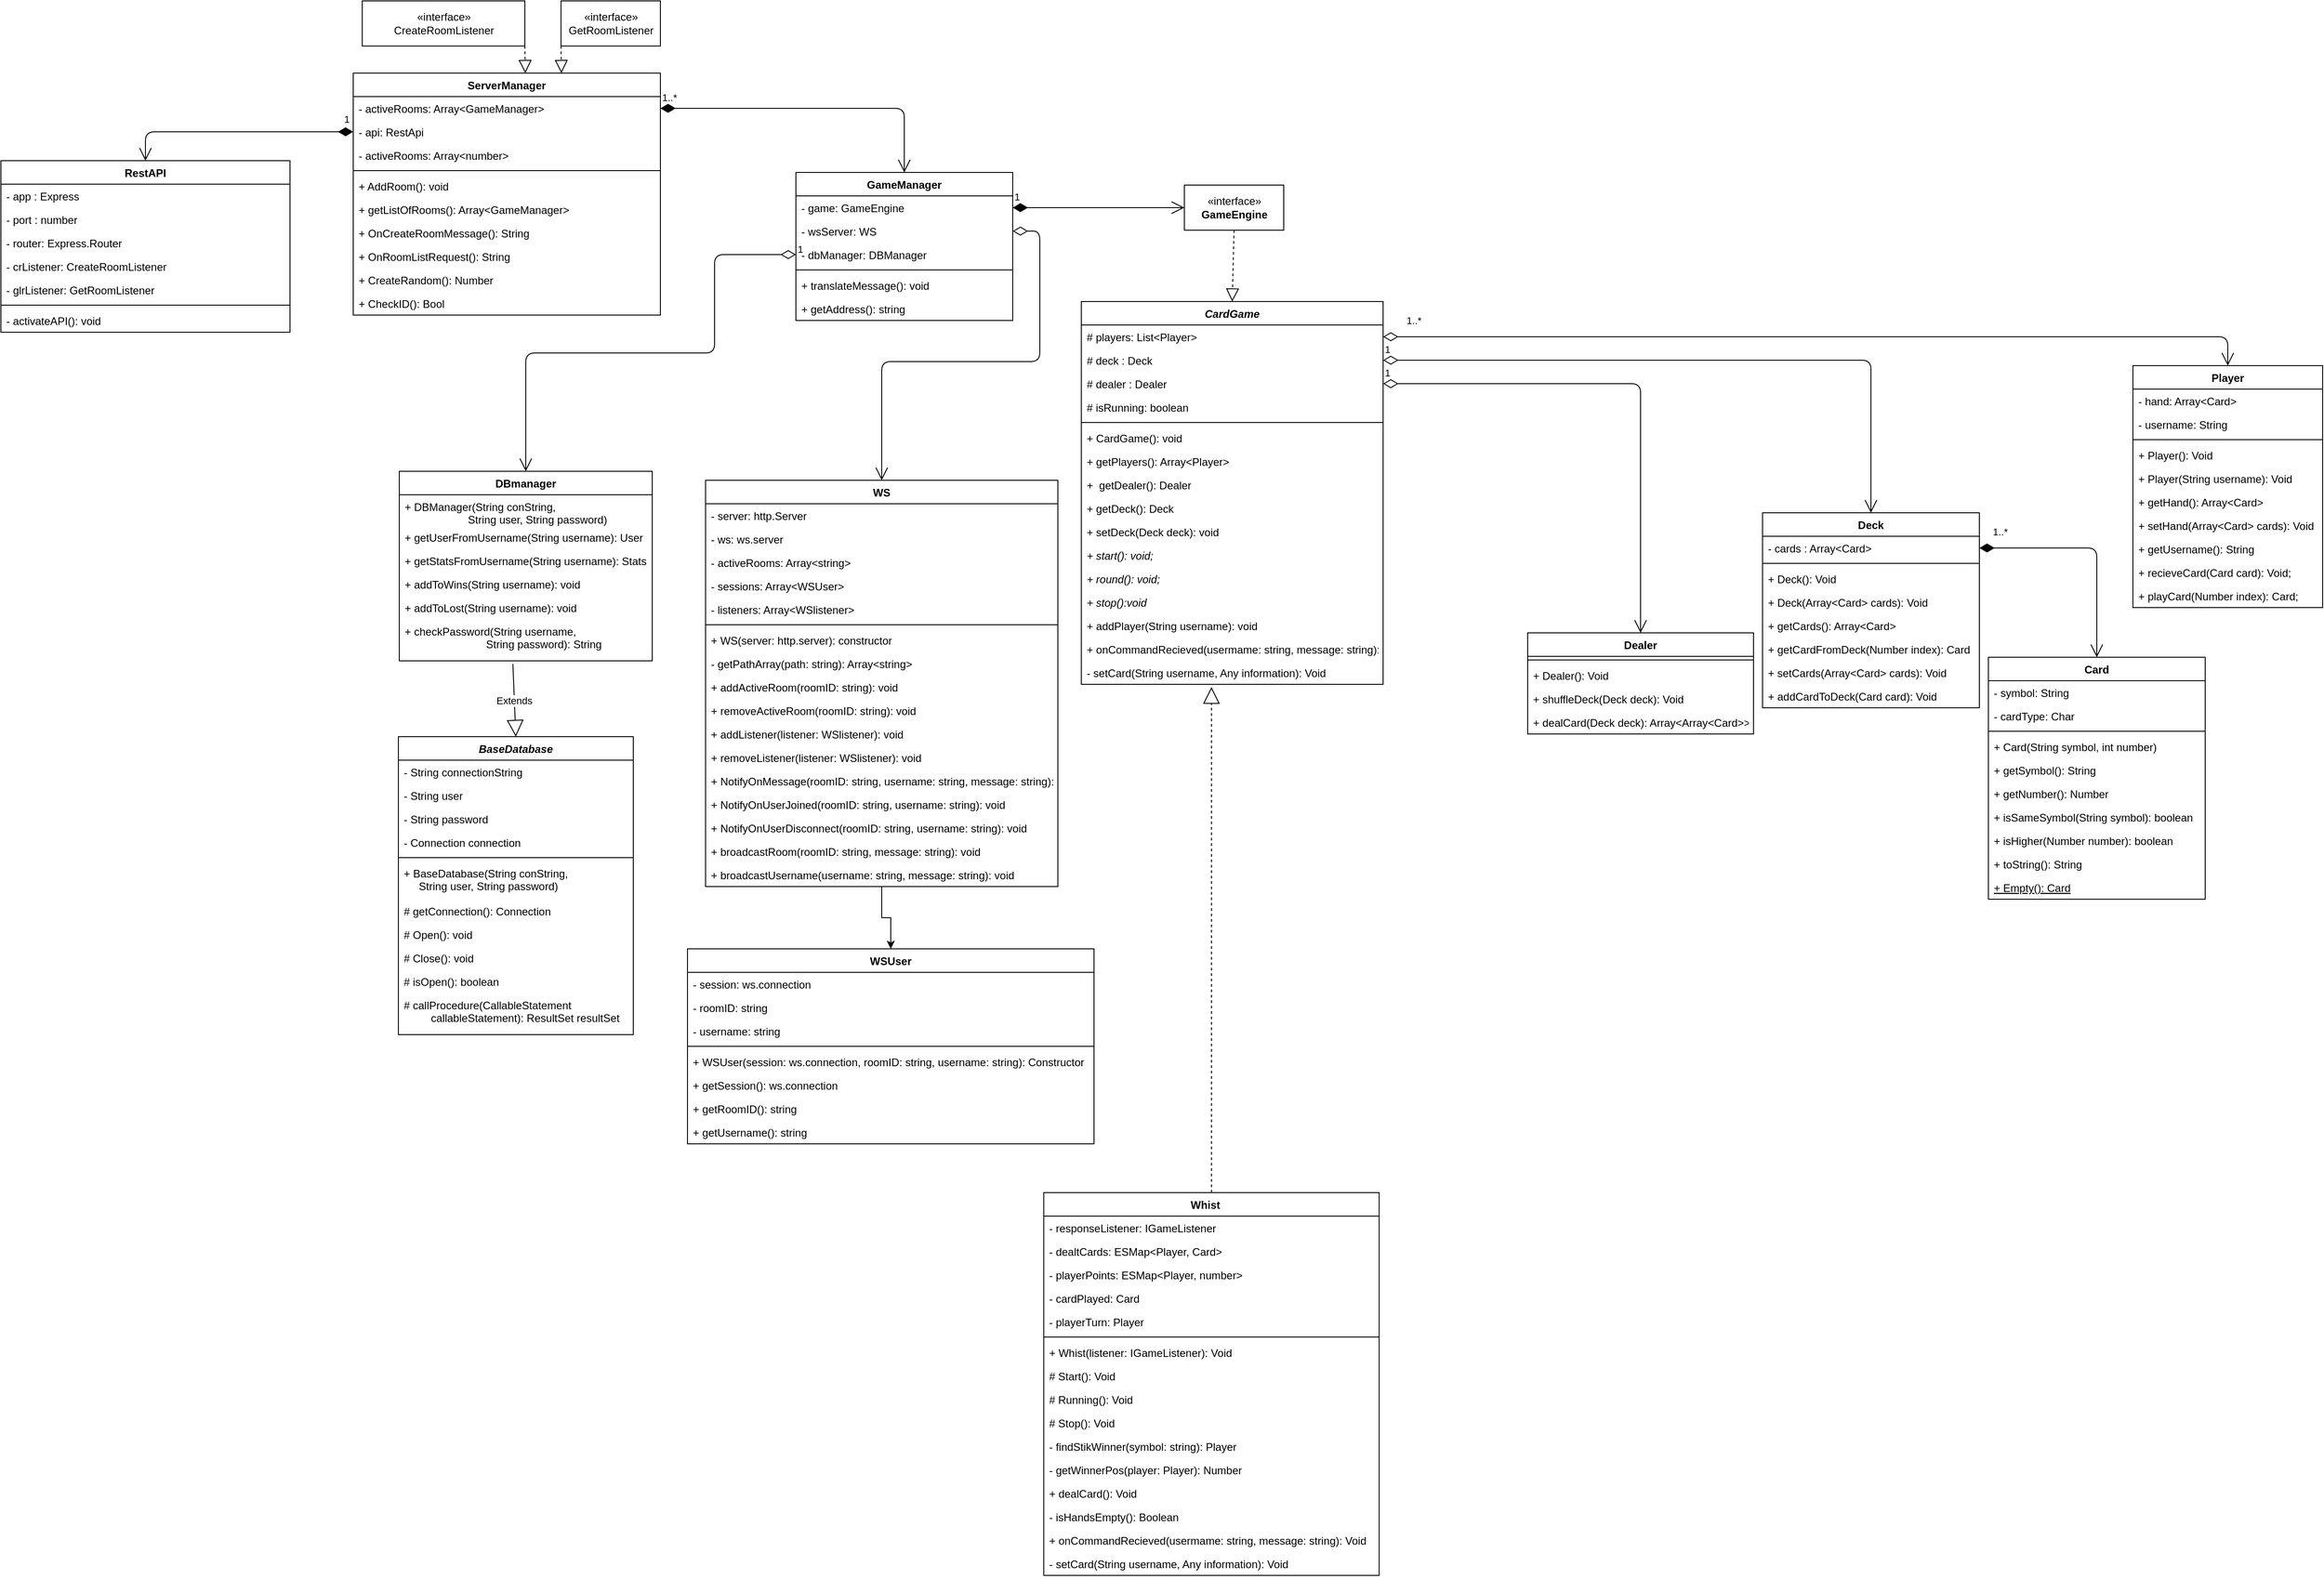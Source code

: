 <mxfile version="18.0.6" type="device"><diagram id="LGpvp5MiIzymhtDuvNgW" name="Side-1"><mxGraphModel dx="1560" dy="1922" grid="1" gridSize="10" guides="1" tooltips="1" connect="1" arrows="1" fold="1" page="1" pageScale="1" pageWidth="827" pageHeight="1169" math="0" shadow="0"><root><mxCell id="0"/><mxCell id="1" parent="0"/><mxCell id="LhbMyZ6HMKAQBiNXWhEx-1" value="Player" style="swimlane;fontStyle=1;align=center;verticalAlign=top;childLayout=stackLayout;horizontal=1;startSize=26;horizontalStack=0;resizeParent=1;resizeParentMax=0;resizeLast=0;collapsible=1;marginBottom=0;" parent="1" vertex="1"><mxGeometry x="2370" y="424" width="210" height="268" as="geometry"/></mxCell><mxCell id="LhbMyZ6HMKAQBiNXWhEx-2" value="- hand: Array&lt;Card&gt;" style="text;strokeColor=none;fillColor=none;align=left;verticalAlign=top;spacingLeft=4;spacingRight=4;overflow=hidden;rotatable=0;points=[[0,0.5],[1,0.5]];portConstraint=eastwest;" parent="LhbMyZ6HMKAQBiNXWhEx-1" vertex="1"><mxGeometry y="26" width="210" height="26" as="geometry"/></mxCell><mxCell id="M374LAIoHGfH7pXFPlg4-40" value="- username: String" style="text;strokeColor=none;fillColor=none;align=left;verticalAlign=top;spacingLeft=4;spacingRight=4;overflow=hidden;rotatable=0;points=[[0,0.5],[1,0.5]];portConstraint=eastwest;" parent="LhbMyZ6HMKAQBiNXWhEx-1" vertex="1"><mxGeometry y="52" width="210" height="26" as="geometry"/></mxCell><mxCell id="LhbMyZ6HMKAQBiNXWhEx-3" value="" style="line;strokeWidth=1;fillColor=none;align=left;verticalAlign=middle;spacingTop=-1;spacingLeft=3;spacingRight=3;rotatable=0;labelPosition=right;points=[];portConstraint=eastwest;" parent="LhbMyZ6HMKAQBiNXWhEx-1" vertex="1"><mxGeometry y="78" width="210" height="8" as="geometry"/></mxCell><mxCell id="M374LAIoHGfH7pXFPlg4-45" value="+ Player(): Void" style="text;strokeColor=none;fillColor=none;align=left;verticalAlign=top;spacingLeft=4;spacingRight=4;overflow=hidden;rotatable=0;points=[[0,0.5],[1,0.5]];portConstraint=eastwest;" parent="LhbMyZ6HMKAQBiNXWhEx-1" vertex="1"><mxGeometry y="86" width="210" height="26" as="geometry"/></mxCell><mxCell id="M374LAIoHGfH7pXFPlg4-44" value="+ Player(String username): Void" style="text;strokeColor=none;fillColor=none;align=left;verticalAlign=top;spacingLeft=4;spacingRight=4;overflow=hidden;rotatable=0;points=[[0,0.5],[1,0.5]];portConstraint=eastwest;" parent="LhbMyZ6HMKAQBiNXWhEx-1" vertex="1"><mxGeometry y="112" width="210" height="26" as="geometry"/></mxCell><mxCell id="LhbMyZ6HMKAQBiNXWhEx-4" value="+ getHand(): Array&lt;Card&gt;" style="text;strokeColor=none;fillColor=none;align=left;verticalAlign=top;spacingLeft=4;spacingRight=4;overflow=hidden;rotatable=0;points=[[0,0.5],[1,0.5]];portConstraint=eastwest;" parent="LhbMyZ6HMKAQBiNXWhEx-1" vertex="1"><mxGeometry y="138" width="210" height="26" as="geometry"/></mxCell><mxCell id="M374LAIoHGfH7pXFPlg4-42" value="+ setHand(Array&lt;Card&gt; cards): Void" style="text;strokeColor=none;fillColor=none;align=left;verticalAlign=top;spacingLeft=4;spacingRight=4;overflow=hidden;rotatable=0;points=[[0,0.5],[1,0.5]];portConstraint=eastwest;" parent="LhbMyZ6HMKAQBiNXWhEx-1" vertex="1"><mxGeometry y="164" width="210" height="26" as="geometry"/></mxCell><mxCell id="M374LAIoHGfH7pXFPlg4-43" value="+ getUsername(): String" style="text;strokeColor=none;fillColor=none;align=left;verticalAlign=top;spacingLeft=4;spacingRight=4;overflow=hidden;rotatable=0;points=[[0,0.5],[1,0.5]];portConstraint=eastwest;" parent="LhbMyZ6HMKAQBiNXWhEx-1" vertex="1"><mxGeometry y="190" width="210" height="26" as="geometry"/></mxCell><mxCell id="M374LAIoHGfH7pXFPlg4-41" value="+ recieveCard(Card card): Void;" style="text;strokeColor=none;fillColor=none;align=left;verticalAlign=top;spacingLeft=4;spacingRight=4;overflow=hidden;rotatable=0;points=[[0,0.5],[1,0.5]];portConstraint=eastwest;" parent="LhbMyZ6HMKAQBiNXWhEx-1" vertex="1"><mxGeometry y="216" width="210" height="26" as="geometry"/></mxCell><mxCell id="BYVZmwrGk3JprqsjYRn_-6" value="+ playCard(Number index): Card;" style="text;strokeColor=none;fillColor=none;align=left;verticalAlign=top;spacingLeft=4;spacingRight=4;overflow=hidden;rotatable=0;points=[[0,0.5],[1,0.5]];portConstraint=eastwest;" parent="LhbMyZ6HMKAQBiNXWhEx-1" vertex="1"><mxGeometry y="242" width="210" height="26" as="geometry"/></mxCell><mxCell id="LhbMyZ6HMKAQBiNXWhEx-5" value="CardGame" style="swimlane;fontStyle=3;align=center;verticalAlign=top;childLayout=stackLayout;horizontal=1;startSize=26;horizontalStack=0;resizeParent=1;resizeParentMax=0;resizeLast=0;collapsible=1;marginBottom=0;" parent="1" vertex="1"><mxGeometry x="1205.94" y="353" width="334.06" height="424" as="geometry"/></mxCell><mxCell id="LhbMyZ6HMKAQBiNXWhEx-6" value="# players: List&lt;Player&gt;" style="text;strokeColor=none;fillColor=none;align=left;verticalAlign=top;spacingLeft=4;spacingRight=4;overflow=hidden;rotatable=0;points=[[0,0.5],[1,0.5]];portConstraint=eastwest;" parent="LhbMyZ6HMKAQBiNXWhEx-5" vertex="1"><mxGeometry y="26" width="334.06" height="26" as="geometry"/></mxCell><mxCell id="LhbMyZ6HMKAQBiNXWhEx-14" value="# deck : Deck" style="text;strokeColor=none;fillColor=none;align=left;verticalAlign=top;spacingLeft=4;spacingRight=4;overflow=hidden;rotatable=0;points=[[0,0.5],[1,0.5]];portConstraint=eastwest;" parent="LhbMyZ6HMKAQBiNXWhEx-5" vertex="1"><mxGeometry y="52" width="334.06" height="26" as="geometry"/></mxCell><mxCell id="M374LAIoHGfH7pXFPlg4-18" value="# dealer : Dealer" style="text;strokeColor=none;fillColor=none;align=left;verticalAlign=top;spacingLeft=4;spacingRight=4;overflow=hidden;rotatable=0;points=[[0,0.5],[1,0.5]];portConstraint=eastwest;" parent="LhbMyZ6HMKAQBiNXWhEx-5" vertex="1"><mxGeometry y="78" width="334.06" height="26" as="geometry"/></mxCell><mxCell id="BYVZmwrGk3JprqsjYRn_-9" value="# isRunning: boolean" style="text;strokeColor=none;fillColor=none;align=left;verticalAlign=top;spacingLeft=4;spacingRight=4;overflow=hidden;rotatable=0;points=[[0,0.5],[1,0.5]];portConstraint=eastwest;" parent="LhbMyZ6HMKAQBiNXWhEx-5" vertex="1"><mxGeometry y="104" width="334.06" height="26" as="geometry"/></mxCell><mxCell id="LhbMyZ6HMKAQBiNXWhEx-7" value="" style="line;strokeWidth=1;fillColor=none;align=left;verticalAlign=middle;spacingTop=-1;spacingLeft=3;spacingRight=3;rotatable=0;labelPosition=right;points=[];portConstraint=eastwest;" parent="LhbMyZ6HMKAQBiNXWhEx-5" vertex="1"><mxGeometry y="130" width="334.06" height="8" as="geometry"/></mxCell><mxCell id="LhbMyZ6HMKAQBiNXWhEx-8" value="+ CardGame(): void" style="text;strokeColor=none;fillColor=none;align=left;verticalAlign=top;spacingLeft=4;spacingRight=4;overflow=hidden;rotatable=0;points=[[0,0.5],[1,0.5]];portConstraint=eastwest;" parent="LhbMyZ6HMKAQBiNXWhEx-5" vertex="1"><mxGeometry y="138" width="334.06" height="26" as="geometry"/></mxCell><mxCell id="M374LAIoHGfH7pXFPlg4-19" value="+ getPlayers(): Array&lt;Player&gt;" style="text;strokeColor=none;fillColor=none;align=left;verticalAlign=top;spacingLeft=4;spacingRight=4;overflow=hidden;rotatable=0;points=[[0,0.5],[1,0.5]];portConstraint=eastwest;" parent="LhbMyZ6HMKAQBiNXWhEx-5" vertex="1"><mxGeometry y="164" width="334.06" height="26" as="geometry"/></mxCell><mxCell id="M374LAIoHGfH7pXFPlg4-17" value="+  getDealer(): Dealer" style="text;strokeColor=none;fillColor=none;align=left;verticalAlign=top;spacingLeft=4;spacingRight=4;overflow=hidden;rotatable=0;points=[[0,0.5],[1,0.5]];portConstraint=eastwest;" parent="LhbMyZ6HMKAQBiNXWhEx-5" vertex="1"><mxGeometry y="190" width="334.06" height="26" as="geometry"/></mxCell><mxCell id="M374LAIoHGfH7pXFPlg4-16" value="+ getDeck(): Deck" style="text;strokeColor=none;fillColor=none;align=left;verticalAlign=top;spacingLeft=4;spacingRight=4;overflow=hidden;rotatable=0;points=[[0,0.5],[1,0.5]];portConstraint=eastwest;" parent="LhbMyZ6HMKAQBiNXWhEx-5" vertex="1"><mxGeometry y="216" width="334.06" height="26" as="geometry"/></mxCell><mxCell id="M374LAIoHGfH7pXFPlg4-26" value="+ setDeck(Deck deck): void" style="text;strokeColor=none;fillColor=none;align=left;verticalAlign=top;spacingLeft=4;spacingRight=4;overflow=hidden;rotatable=0;points=[[0,0.5],[1,0.5]];portConstraint=eastwest;" parent="LhbMyZ6HMKAQBiNXWhEx-5" vertex="1"><mxGeometry y="242" width="334.06" height="26" as="geometry"/></mxCell><mxCell id="M374LAIoHGfH7pXFPlg4-15" value="+ start(): void;" style="text;strokeColor=none;fillColor=none;align=left;verticalAlign=top;spacingLeft=4;spacingRight=4;overflow=hidden;rotatable=0;points=[[0,0.5],[1,0.5]];portConstraint=eastwest;fontStyle=2" parent="LhbMyZ6HMKAQBiNXWhEx-5" vertex="1"><mxGeometry y="268" width="334.06" height="26" as="geometry"/></mxCell><mxCell id="BYVZmwrGk3JprqsjYRn_-10" value="+ round(): void;" style="text;strokeColor=none;fillColor=none;align=left;verticalAlign=top;spacingLeft=4;spacingRight=4;overflow=hidden;rotatable=0;points=[[0,0.5],[1,0.5]];portConstraint=eastwest;fontStyle=2" parent="LhbMyZ6HMKAQBiNXWhEx-5" vertex="1"><mxGeometry y="294" width="334.06" height="26" as="geometry"/></mxCell><mxCell id="BYVZmwrGk3JprqsjYRn_-11" value="+ stop():void" style="text;strokeColor=none;fillColor=none;align=left;verticalAlign=top;spacingLeft=4;spacingRight=4;overflow=hidden;rotatable=0;points=[[0,0.5],[1,0.5]];portConstraint=eastwest;fontStyle=2" parent="LhbMyZ6HMKAQBiNXWhEx-5" vertex="1"><mxGeometry y="320" width="334.06" height="26" as="geometry"/></mxCell><mxCell id="M374LAIoHGfH7pXFPlg4-27" value="+ addPlayer(String username): void" style="text;strokeColor=none;fillColor=none;align=left;verticalAlign=top;spacingLeft=4;spacingRight=4;overflow=hidden;rotatable=0;points=[[0,0.5],[1,0.5]];portConstraint=eastwest;fontStyle=0" parent="LhbMyZ6HMKAQBiNXWhEx-5" vertex="1"><mxGeometry y="346" width="334.06" height="26" as="geometry"/></mxCell><mxCell id="k5MU3QuiV8_KUXOPCtoa-26" value="+ onCommandRecieved(usermame: string, message: string): Void" style="text;strokeColor=none;fillColor=none;align=left;verticalAlign=top;spacingLeft=4;spacingRight=4;overflow=hidden;rotatable=0;points=[[0,0.5],[1,0.5]];portConstraint=eastwest;fontStyle=0" parent="LhbMyZ6HMKAQBiNXWhEx-5" vertex="1"><mxGeometry y="372" width="334.06" height="26" as="geometry"/></mxCell><mxCell id="k5MU3QuiV8_KUXOPCtoa-27" value="- setCard(String username, Any information): Void" style="text;strokeColor=none;fillColor=none;align=left;verticalAlign=top;spacingLeft=4;spacingRight=4;overflow=hidden;rotatable=0;points=[[0,0.5],[1,0.5]];portConstraint=eastwest;fontStyle=0" parent="LhbMyZ6HMKAQBiNXWhEx-5" vertex="1"><mxGeometry y="398" width="334.06" height="26" as="geometry"/></mxCell><mxCell id="LhbMyZ6HMKAQBiNXWhEx-9" value="Card" style="swimlane;fontStyle=1;align=center;verticalAlign=top;childLayout=stackLayout;horizontal=1;startSize=26;horizontalStack=0;resizeParent=1;resizeParentMax=0;resizeLast=0;collapsible=1;marginBottom=0;" parent="1" vertex="1"><mxGeometry x="2210" y="747" width="240" height="268" as="geometry"/></mxCell><mxCell id="LhbMyZ6HMKAQBiNXWhEx-10" value="- symbol: String" style="text;strokeColor=none;fillColor=none;align=left;verticalAlign=top;spacingLeft=4;spacingRight=4;overflow=hidden;rotatable=0;points=[[0,0.5],[1,0.5]];portConstraint=eastwest;" parent="LhbMyZ6HMKAQBiNXWhEx-9" vertex="1"><mxGeometry y="26" width="240" height="26" as="geometry"/></mxCell><mxCell id="BYVZmwrGk3JprqsjYRn_-7" value="- cardType: Char" style="text;strokeColor=none;fillColor=none;align=left;verticalAlign=top;spacingLeft=4;spacingRight=4;overflow=hidden;rotatable=0;points=[[0,0.5],[1,0.5]];portConstraint=eastwest;" parent="LhbMyZ6HMKAQBiNXWhEx-9" vertex="1"><mxGeometry y="52" width="240" height="26" as="geometry"/></mxCell><mxCell id="LhbMyZ6HMKAQBiNXWhEx-11" value="" style="line;strokeWidth=1;fillColor=none;align=left;verticalAlign=middle;spacingTop=-1;spacingLeft=3;spacingRight=3;rotatable=0;labelPosition=right;points=[];portConstraint=eastwest;" parent="LhbMyZ6HMKAQBiNXWhEx-9" vertex="1"><mxGeometry y="78" width="240" height="8" as="geometry"/></mxCell><mxCell id="LhbMyZ6HMKAQBiNXWhEx-12" value="+ Card(String symbol, int number)" style="text;strokeColor=none;fillColor=none;align=left;verticalAlign=top;spacingLeft=4;spacingRight=4;overflow=hidden;rotatable=0;points=[[0,0.5],[1,0.5]];portConstraint=eastwest;" parent="LhbMyZ6HMKAQBiNXWhEx-9" vertex="1"><mxGeometry y="86" width="240" height="26" as="geometry"/></mxCell><mxCell id="M374LAIoHGfH7pXFPlg4-34" value="+ getSymbol(): String" style="text;strokeColor=none;fillColor=none;align=left;verticalAlign=top;spacingLeft=4;spacingRight=4;overflow=hidden;rotatable=0;points=[[0,0.5],[1,0.5]];portConstraint=eastwest;" parent="LhbMyZ6HMKAQBiNXWhEx-9" vertex="1"><mxGeometry y="112" width="240" height="26" as="geometry"/></mxCell><mxCell id="BYVZmwrGk3JprqsjYRn_-8" value="+ getNumber(): Number" style="text;strokeColor=none;fillColor=none;align=left;verticalAlign=top;spacingLeft=4;spacingRight=4;overflow=hidden;rotatable=0;points=[[0,0.5],[1,0.5]];portConstraint=eastwest;" parent="LhbMyZ6HMKAQBiNXWhEx-9" vertex="1"><mxGeometry y="138" width="240" height="26" as="geometry"/></mxCell><mxCell id="M374LAIoHGfH7pXFPlg4-36" value="+ isSameSymbol(String symbol): boolean" style="text;strokeColor=none;fillColor=none;align=left;verticalAlign=top;spacingLeft=4;spacingRight=4;overflow=hidden;rotatable=0;points=[[0,0.5],[1,0.5]];portConstraint=eastwest;" parent="LhbMyZ6HMKAQBiNXWhEx-9" vertex="1"><mxGeometry y="164" width="240" height="26" as="geometry"/></mxCell><mxCell id="M374LAIoHGfH7pXFPlg4-37" value="+ isHigher(Number number): boolean" style="text;strokeColor=none;fillColor=none;align=left;verticalAlign=top;spacingLeft=4;spacingRight=4;overflow=hidden;rotatable=0;points=[[0,0.5],[1,0.5]];portConstraint=eastwest;" parent="LhbMyZ6HMKAQBiNXWhEx-9" vertex="1"><mxGeometry y="190" width="240" height="26" as="geometry"/></mxCell><mxCell id="M374LAIoHGfH7pXFPlg4-39" value="+ toString(): String" style="text;strokeColor=none;fillColor=none;align=left;verticalAlign=top;spacingLeft=4;spacingRight=4;overflow=hidden;rotatable=0;points=[[0,0.5],[1,0.5]];portConstraint=eastwest;" parent="LhbMyZ6HMKAQBiNXWhEx-9" vertex="1"><mxGeometry y="216" width="240" height="26" as="geometry"/></mxCell><mxCell id="M374LAIoHGfH7pXFPlg4-38" value="+ Empty(): Card" style="text;strokeColor=none;fillColor=none;align=left;verticalAlign=top;spacingLeft=4;spacingRight=4;overflow=hidden;rotatable=0;points=[[0,0.5],[1,0.5]];portConstraint=eastwest;fontStyle=4" parent="LhbMyZ6HMKAQBiNXWhEx-9" vertex="1"><mxGeometry y="242" width="240" height="26" as="geometry"/></mxCell><mxCell id="LhbMyZ6HMKAQBiNXWhEx-13" value="Dealer" style="swimlane;fontStyle=1;align=center;verticalAlign=top;childLayout=stackLayout;horizontal=1;startSize=26;horizontalStack=0;resizeParent=1;resizeParentMax=0;resizeLast=0;collapsible=1;marginBottom=0;" parent="1" vertex="1"><mxGeometry x="1700" y="720" width="250" height="112" as="geometry"/></mxCell><mxCell id="LhbMyZ6HMKAQBiNXWhEx-15" value="" style="line;strokeWidth=1;fillColor=none;align=left;verticalAlign=middle;spacingTop=-1;spacingLeft=3;spacingRight=3;rotatable=0;labelPosition=right;points=[];portConstraint=eastwest;" parent="LhbMyZ6HMKAQBiNXWhEx-13" vertex="1"><mxGeometry y="26" width="250" height="8" as="geometry"/></mxCell><mxCell id="LhbMyZ6HMKAQBiNXWhEx-16" value="+ Dealer(): Void" style="text;strokeColor=none;fillColor=none;align=left;verticalAlign=top;spacingLeft=4;spacingRight=4;overflow=hidden;rotatable=0;points=[[0,0.5],[1,0.5]];portConstraint=eastwest;" parent="LhbMyZ6HMKAQBiNXWhEx-13" vertex="1"><mxGeometry y="34" width="250" height="26" as="geometry"/></mxCell><mxCell id="M374LAIoHGfH7pXFPlg4-31" value="+ shuffleDeck(Deck deck): Void" style="text;strokeColor=none;fillColor=none;align=left;verticalAlign=top;spacingLeft=4;spacingRight=4;overflow=hidden;rotatable=0;points=[[0,0.5],[1,0.5]];portConstraint=eastwest;" parent="LhbMyZ6HMKAQBiNXWhEx-13" vertex="1"><mxGeometry y="60" width="250" height="26" as="geometry"/></mxCell><mxCell id="BYVZmwrGk3JprqsjYRn_-3" value="+ dealCard(Deck deck): Array&lt;Array&lt;Card&gt;&gt;" style="text;strokeColor=none;fillColor=none;align=left;verticalAlign=top;spacingLeft=4;spacingRight=4;overflow=hidden;rotatable=0;points=[[0,0.5],[1,0.5]];portConstraint=eastwest;" parent="LhbMyZ6HMKAQBiNXWhEx-13" vertex="1"><mxGeometry y="86" width="250" height="26" as="geometry"/></mxCell><mxCell id="LhbMyZ6HMKAQBiNXWhEx-17" value="Deck" style="swimlane;fontStyle=1;align=center;verticalAlign=top;childLayout=stackLayout;horizontal=1;startSize=26;horizontalStack=0;resizeParent=1;resizeParentMax=0;resizeLast=0;collapsible=1;marginBottom=0;" parent="1" vertex="1"><mxGeometry x="1960" y="587" width="240" height="216" as="geometry"/></mxCell><mxCell id="LhbMyZ6HMKAQBiNXWhEx-18" value="- cards : Array&lt;Card&gt;" style="text;strokeColor=none;fillColor=none;align=left;verticalAlign=top;spacingLeft=4;spacingRight=4;overflow=hidden;rotatable=0;points=[[0,0.5],[1,0.5]];portConstraint=eastwest;" parent="LhbMyZ6HMKAQBiNXWhEx-17" vertex="1"><mxGeometry y="26" width="240" height="26" as="geometry"/></mxCell><mxCell id="LhbMyZ6HMKAQBiNXWhEx-19" value="" style="line;strokeWidth=1;fillColor=none;align=left;verticalAlign=middle;spacingTop=-1;spacingLeft=3;spacingRight=3;rotatable=0;labelPosition=right;points=[];portConstraint=eastwest;" parent="LhbMyZ6HMKAQBiNXWhEx-17" vertex="1"><mxGeometry y="52" width="240" height="8" as="geometry"/></mxCell><mxCell id="M374LAIoHGfH7pXFPlg4-33" value="+ Deck(): Void" style="text;strokeColor=none;fillColor=none;align=left;verticalAlign=top;spacingLeft=4;spacingRight=4;overflow=hidden;rotatable=0;points=[[0,0.5],[1,0.5]];portConstraint=eastwest;" parent="LhbMyZ6HMKAQBiNXWhEx-17" vertex="1"><mxGeometry y="60" width="240" height="26" as="geometry"/></mxCell><mxCell id="BYVZmwrGk3JprqsjYRn_-4" value="+ Deck(Array&lt;Card&gt; cards): Void" style="text;strokeColor=none;fillColor=none;align=left;verticalAlign=top;spacingLeft=4;spacingRight=4;overflow=hidden;rotatable=0;points=[[0,0.5],[1,0.5]];portConstraint=eastwest;" parent="LhbMyZ6HMKAQBiNXWhEx-17" vertex="1"><mxGeometry y="86" width="240" height="26" as="geometry"/></mxCell><mxCell id="M374LAIoHGfH7pXFPlg4-32" value="+ getCards(): Array&lt;Card&gt;" style="text;strokeColor=none;fillColor=none;align=left;verticalAlign=top;spacingLeft=4;spacingRight=4;overflow=hidden;rotatable=0;points=[[0,0.5],[1,0.5]];portConstraint=eastwest;" parent="LhbMyZ6HMKAQBiNXWhEx-17" vertex="1"><mxGeometry y="112" width="240" height="26" as="geometry"/></mxCell><mxCell id="BYVZmwrGk3JprqsjYRn_-5" value="+ getCardFromDeck(Number index): Card" style="text;strokeColor=none;fillColor=none;align=left;verticalAlign=top;spacingLeft=4;spacingRight=4;overflow=hidden;rotatable=0;points=[[0,0.5],[1,0.5]];portConstraint=eastwest;" parent="LhbMyZ6HMKAQBiNXWhEx-17" vertex="1"><mxGeometry y="138" width="240" height="26" as="geometry"/></mxCell><mxCell id="XsHjiqZLsmGGSzh8XiQV-6" value="+ setCards(Array&lt;Card&gt; cards): Void" style="text;strokeColor=none;fillColor=none;align=left;verticalAlign=top;spacingLeft=4;spacingRight=4;overflow=hidden;rotatable=0;points=[[0,0.5],[1,0.5]];portConstraint=eastwest;" parent="LhbMyZ6HMKAQBiNXWhEx-17" vertex="1"><mxGeometry y="164" width="240" height="26" as="geometry"/></mxCell><mxCell id="LhbMyZ6HMKAQBiNXWhEx-20" value="+ addCardToDeck(Card card): Void" style="text;strokeColor=none;fillColor=none;align=left;verticalAlign=top;spacingLeft=4;spacingRight=4;overflow=hidden;rotatable=0;points=[[0,0.5],[1,0.5]];portConstraint=eastwest;" parent="LhbMyZ6HMKAQBiNXWhEx-17" vertex="1"><mxGeometry y="190" width="240" height="26" as="geometry"/></mxCell><mxCell id="LhbMyZ6HMKAQBiNXWhEx-38" value="«interface»&lt;br&gt;&lt;b&gt;GameEngine&lt;/b&gt;" style="html=1;" parent="1" vertex="1"><mxGeometry x="1320" y="224" width="110" height="50" as="geometry"/></mxCell><mxCell id="LhbMyZ6HMKAQBiNXWhEx-39" value="GameManager" style="swimlane;fontStyle=1;align=center;verticalAlign=top;childLayout=stackLayout;horizontal=1;startSize=26;horizontalStack=0;resizeParent=1;resizeParentMax=0;resizeLast=0;collapsible=1;marginBottom=0;" parent="1" vertex="1"><mxGeometry x="890" y="210" width="240" height="164" as="geometry"/></mxCell><mxCell id="gv6tGuNGhFTWK5HiYNQQ-1" value="- game: GameEngine" style="text;strokeColor=none;fillColor=none;align=left;verticalAlign=top;spacingLeft=4;spacingRight=4;overflow=hidden;rotatable=0;points=[[0,0.5],[1,0.5]];portConstraint=eastwest;" parent="LhbMyZ6HMKAQBiNXWhEx-39" vertex="1"><mxGeometry y="26" width="240" height="26" as="geometry"/></mxCell><mxCell id="gv6tGuNGhFTWK5HiYNQQ-2" value="- wsServer: WS" style="text;strokeColor=none;fillColor=none;align=left;verticalAlign=top;spacingLeft=4;spacingRight=4;overflow=hidden;rotatable=0;points=[[0,0.5],[1,0.5]];portConstraint=eastwest;" parent="LhbMyZ6HMKAQBiNXWhEx-39" vertex="1"><mxGeometry y="52" width="240" height="26" as="geometry"/></mxCell><mxCell id="LhbMyZ6HMKAQBiNXWhEx-40" value="- dbManager: DBManager" style="text;strokeColor=none;fillColor=none;align=left;verticalAlign=top;spacingLeft=4;spacingRight=4;overflow=hidden;rotatable=0;points=[[0,0.5],[1,0.5]];portConstraint=eastwest;" parent="LhbMyZ6HMKAQBiNXWhEx-39" vertex="1"><mxGeometry y="78" width="240" height="26" as="geometry"/></mxCell><mxCell id="LhbMyZ6HMKAQBiNXWhEx-41" value="" style="line;strokeWidth=1;fillColor=none;align=left;verticalAlign=middle;spacingTop=-1;spacingLeft=3;spacingRight=3;rotatable=0;labelPosition=right;points=[];portConstraint=eastwest;" parent="LhbMyZ6HMKAQBiNXWhEx-39" vertex="1"><mxGeometry y="104" width="240" height="8" as="geometry"/></mxCell><mxCell id="LhbMyZ6HMKAQBiNXWhEx-42" value="+ translateMessage(): void" style="text;strokeColor=none;fillColor=none;align=left;verticalAlign=top;spacingLeft=4;spacingRight=4;overflow=hidden;rotatable=0;points=[[0,0.5],[1,0.5]];portConstraint=eastwest;" parent="LhbMyZ6HMKAQBiNXWhEx-39" vertex="1"><mxGeometry y="112" width="240" height="26" as="geometry"/></mxCell><mxCell id="gv6tGuNGhFTWK5HiYNQQ-3" value="+ getAddress(): string" style="text;strokeColor=none;fillColor=none;align=left;verticalAlign=top;spacingLeft=4;spacingRight=4;overflow=hidden;rotatable=0;points=[[0,0.5],[1,0.5]];portConstraint=eastwest;" parent="LhbMyZ6HMKAQBiNXWhEx-39" vertex="1"><mxGeometry y="138" width="240" height="26" as="geometry"/></mxCell><mxCell id="Zu8GwrlDxx0f4Pr5tWOn-25" style="edgeStyle=orthogonalEdgeStyle;rounded=0;orthogonalLoop=1;jettySize=auto;html=1;entryX=0.5;entryY=0;entryDx=0;entryDy=0;" edge="1" parent="1" source="LhbMyZ6HMKAQBiNXWhEx-43" target="Zu8GwrlDxx0f4Pr5tWOn-14"><mxGeometry relative="1" as="geometry"/></mxCell><mxCell id="LhbMyZ6HMKAQBiNXWhEx-43" value="WS" style="swimlane;fontStyle=1;align=center;verticalAlign=top;childLayout=stackLayout;horizontal=1;startSize=26;horizontalStack=0;resizeParent=1;resizeParentMax=0;resizeLast=0;collapsible=1;marginBottom=0;" parent="1" vertex="1"><mxGeometry x="790" y="551" width="390" height="450" as="geometry"/></mxCell><mxCell id="XsHjiqZLsmGGSzh8XiQV-8" value="- server: http.Server" style="text;strokeColor=none;fillColor=none;align=left;verticalAlign=top;spacingLeft=4;spacingRight=4;overflow=hidden;rotatable=0;points=[[0,0.5],[1,0.5]];portConstraint=eastwest;" parent="LhbMyZ6HMKAQBiNXWhEx-43" vertex="1"><mxGeometry y="26" width="390" height="26" as="geometry"/></mxCell><mxCell id="XsHjiqZLsmGGSzh8XiQV-7" value="- ws: ws.server " style="text;strokeColor=none;fillColor=none;align=left;verticalAlign=top;spacingLeft=4;spacingRight=4;overflow=hidden;rotatable=0;points=[[0,0.5],[1,0.5]];portConstraint=eastwest;" parent="LhbMyZ6HMKAQBiNXWhEx-43" vertex="1"><mxGeometry y="52" width="390" height="26" as="geometry"/></mxCell><mxCell id="LhbMyZ6HMKAQBiNXWhEx-44" value="- activeRooms: Array&lt;string&gt; " style="text;strokeColor=none;fillColor=none;align=left;verticalAlign=top;spacingLeft=4;spacingRight=4;overflow=hidden;rotatable=0;points=[[0,0.5],[1,0.5]];portConstraint=eastwest;" parent="LhbMyZ6HMKAQBiNXWhEx-43" vertex="1"><mxGeometry y="78" width="390" height="26" as="geometry"/></mxCell><mxCell id="BR1NoepHasicV859m37a-1" value="- sessions: Array&lt;WSUser&gt;" style="text;strokeColor=none;fillColor=none;align=left;verticalAlign=top;spacingLeft=4;spacingRight=4;overflow=hidden;rotatable=0;points=[[0,0.5],[1,0.5]];portConstraint=eastwest;" parent="LhbMyZ6HMKAQBiNXWhEx-43" vertex="1"><mxGeometry y="104" width="390" height="26" as="geometry"/></mxCell><mxCell id="Zu8GwrlDxx0f4Pr5tWOn-3" value="- listeners: Array&lt;WSlistener&gt;" style="text;strokeColor=none;fillColor=none;align=left;verticalAlign=top;spacingLeft=4;spacingRight=4;overflow=hidden;rotatable=0;points=[[0,0.5],[1,0.5]];portConstraint=eastwest;" vertex="1" parent="LhbMyZ6HMKAQBiNXWhEx-43"><mxGeometry y="130" width="390" height="26" as="geometry"/></mxCell><mxCell id="LhbMyZ6HMKAQBiNXWhEx-45" value="" style="line;strokeWidth=1;fillColor=none;align=left;verticalAlign=middle;spacingTop=-1;spacingLeft=3;spacingRight=3;rotatable=0;labelPosition=right;points=[];portConstraint=eastwest;" parent="LhbMyZ6HMKAQBiNXWhEx-43" vertex="1"><mxGeometry y="156" width="390" height="8" as="geometry"/></mxCell><mxCell id="LhbMyZ6HMKAQBiNXWhEx-46" value="+ WS(server: http.server): constructor" style="text;strokeColor=none;fillColor=none;align=left;verticalAlign=top;spacingLeft=4;spacingRight=4;overflow=hidden;rotatable=0;points=[[0,0.5],[1,0.5]];portConstraint=eastwest;" parent="LhbMyZ6HMKAQBiNXWhEx-43" vertex="1"><mxGeometry y="164" width="390" height="26" as="geometry"/></mxCell><mxCell id="XsHjiqZLsmGGSzh8XiQV-9" value="- getPathArray(path: string): Array&lt;string&gt;" style="text;strokeColor=none;fillColor=none;align=left;verticalAlign=top;spacingLeft=4;spacingRight=4;overflow=hidden;rotatable=0;points=[[0,0.5],[1,0.5]];portConstraint=eastwest;" parent="LhbMyZ6HMKAQBiNXWhEx-43" vertex="1"><mxGeometry y="190" width="390" height="26" as="geometry"/></mxCell><mxCell id="XsHjiqZLsmGGSzh8XiQV-10" value="+ addActiveRoom(roomID: string): void" style="text;strokeColor=none;fillColor=none;align=left;verticalAlign=top;spacingLeft=4;spacingRight=4;overflow=hidden;rotatable=0;points=[[0,0.5],[1,0.5]];portConstraint=eastwest;" parent="LhbMyZ6HMKAQBiNXWhEx-43" vertex="1"><mxGeometry y="216" width="390" height="26" as="geometry"/></mxCell><mxCell id="XsHjiqZLsmGGSzh8XiQV-11" value="+ removeActiveRoom(roomID: string): void" style="text;strokeColor=none;fillColor=none;align=left;verticalAlign=top;spacingLeft=4;spacingRight=4;overflow=hidden;rotatable=0;points=[[0,0.5],[1,0.5]];portConstraint=eastwest;" parent="LhbMyZ6HMKAQBiNXWhEx-43" vertex="1"><mxGeometry y="242" width="390" height="26" as="geometry"/></mxCell><mxCell id="Zu8GwrlDxx0f4Pr5tWOn-6" value="+ addListener(listener: WSlistener): void" style="text;strokeColor=none;fillColor=none;align=left;verticalAlign=top;spacingLeft=4;spacingRight=4;overflow=hidden;rotatable=0;points=[[0,0.5],[1,0.5]];portConstraint=eastwest;" vertex="1" parent="LhbMyZ6HMKAQBiNXWhEx-43"><mxGeometry y="268" width="390" height="26" as="geometry"/></mxCell><mxCell id="Zu8GwrlDxx0f4Pr5tWOn-7" value="+ removeListener(listener: WSlistener): void" style="text;strokeColor=none;fillColor=none;align=left;verticalAlign=top;spacingLeft=4;spacingRight=4;overflow=hidden;rotatable=0;points=[[0,0.5],[1,0.5]];portConstraint=eastwest;" vertex="1" parent="LhbMyZ6HMKAQBiNXWhEx-43"><mxGeometry y="294" width="390" height="26" as="geometry"/></mxCell><mxCell id="Zu8GwrlDxx0f4Pr5tWOn-9" value="+ NotifyOnMessage(roomID: string, username: string, message: string): void" style="text;strokeColor=none;fillColor=none;align=left;verticalAlign=top;spacingLeft=4;spacingRight=4;overflow=hidden;rotatable=0;points=[[0,0.5],[1,0.5]];portConstraint=eastwest;" vertex="1" parent="LhbMyZ6HMKAQBiNXWhEx-43"><mxGeometry y="320" width="390" height="26" as="geometry"/></mxCell><mxCell id="Zu8GwrlDxx0f4Pr5tWOn-10" value="+ NotifyOnUserJoined(roomID: string, username: string): void" style="text;strokeColor=none;fillColor=none;align=left;verticalAlign=top;spacingLeft=4;spacingRight=4;overflow=hidden;rotatable=0;points=[[0,0.5],[1,0.5]];portConstraint=eastwest;" vertex="1" parent="LhbMyZ6HMKAQBiNXWhEx-43"><mxGeometry y="346" width="390" height="26" as="geometry"/></mxCell><mxCell id="Zu8GwrlDxx0f4Pr5tWOn-8" value="+ NotifyOnUserDisconnect(roomID: string, username: string): void" style="text;strokeColor=none;fillColor=none;align=left;verticalAlign=top;spacingLeft=4;spacingRight=4;overflow=hidden;rotatable=0;points=[[0,0.5],[1,0.5]];portConstraint=eastwest;" vertex="1" parent="LhbMyZ6HMKAQBiNXWhEx-43"><mxGeometry y="372" width="390" height="26" as="geometry"/></mxCell><mxCell id="Zu8GwrlDxx0f4Pr5tWOn-11" value="+ broadcastRoom(roomID: string, message: string): void" style="text;strokeColor=none;fillColor=none;align=left;verticalAlign=top;spacingLeft=4;spacingRight=4;overflow=hidden;rotatable=0;points=[[0,0.5],[1,0.5]];portConstraint=eastwest;" vertex="1" parent="LhbMyZ6HMKAQBiNXWhEx-43"><mxGeometry y="398" width="390" height="26" as="geometry"/></mxCell><mxCell id="Zu8GwrlDxx0f4Pr5tWOn-4" value="+ broadcastUsername(username: string, message: string): void" style="text;strokeColor=none;fillColor=none;align=left;verticalAlign=top;spacingLeft=4;spacingRight=4;overflow=hidden;rotatable=0;points=[[0,0.5],[1,0.5]];portConstraint=eastwest;" vertex="1" parent="LhbMyZ6HMKAQBiNXWhEx-43"><mxGeometry y="424" width="390" height="26" as="geometry"/></mxCell><mxCell id="LhbMyZ6HMKAQBiNXWhEx-47" value="ServerManager" style="swimlane;fontStyle=1;align=center;verticalAlign=top;childLayout=stackLayout;horizontal=1;startSize=26;horizontalStack=0;resizeParent=1;resizeParentMax=0;resizeLast=0;collapsible=1;marginBottom=0;" parent="1" vertex="1"><mxGeometry x="400" y="100" width="340" height="268" as="geometry"/></mxCell><mxCell id="lVjI1-zrdo4hSqKOy81e-5" value="- activeRooms: Array&lt;GameManager&gt;" style="text;strokeColor=none;fillColor=none;align=left;verticalAlign=top;spacingLeft=4;spacingRight=4;overflow=hidden;rotatable=0;points=[[0,0.5],[1,0.5]];portConstraint=eastwest;" parent="LhbMyZ6HMKAQBiNXWhEx-47" vertex="1"><mxGeometry y="26" width="340" height="26" as="geometry"/></mxCell><mxCell id="lVjI1-zrdo4hSqKOy81e-6" value="- api: RestApi" style="text;strokeColor=none;fillColor=none;align=left;verticalAlign=top;spacingLeft=4;spacingRight=4;overflow=hidden;rotatable=0;points=[[0,0.5],[1,0.5]];portConstraint=eastwest;" parent="LhbMyZ6HMKAQBiNXWhEx-47" vertex="1"><mxGeometry y="52" width="340" height="26" as="geometry"/></mxCell><mxCell id="LhbMyZ6HMKAQBiNXWhEx-48" value="- activeRooms: Array&lt;number&gt;" style="text;strokeColor=none;fillColor=none;align=left;verticalAlign=top;spacingLeft=4;spacingRight=4;overflow=hidden;rotatable=0;points=[[0,0.5],[1,0.5]];portConstraint=eastwest;" parent="LhbMyZ6HMKAQBiNXWhEx-47" vertex="1"><mxGeometry y="78" width="340" height="26" as="geometry"/></mxCell><mxCell id="LhbMyZ6HMKAQBiNXWhEx-49" value="" style="line;strokeWidth=1;fillColor=none;align=left;verticalAlign=middle;spacingTop=-1;spacingLeft=3;spacingRight=3;rotatable=0;labelPosition=right;points=[];portConstraint=eastwest;" parent="LhbMyZ6HMKAQBiNXWhEx-47" vertex="1"><mxGeometry y="104" width="340" height="8" as="geometry"/></mxCell><mxCell id="XsHjiqZLsmGGSzh8XiQV-13" value="+ AddRoom(): void" style="text;strokeColor=none;fillColor=none;align=left;verticalAlign=top;spacingLeft=4;spacingRight=4;overflow=hidden;rotatable=0;points=[[0,0.5],[1,0.5]];portConstraint=eastwest;" parent="LhbMyZ6HMKAQBiNXWhEx-47" vertex="1"><mxGeometry y="112" width="340" height="26" as="geometry"/></mxCell><mxCell id="XsHjiqZLsmGGSzh8XiQV-14" value="+ getListOfRooms(): Array&lt;GameManager&gt;" style="text;strokeColor=none;fillColor=none;align=left;verticalAlign=top;spacingLeft=4;spacingRight=4;overflow=hidden;rotatable=0;points=[[0,0.5],[1,0.5]];portConstraint=eastwest;" parent="LhbMyZ6HMKAQBiNXWhEx-47" vertex="1"><mxGeometry y="138" width="340" height="26" as="geometry"/></mxCell><mxCell id="LhbMyZ6HMKAQBiNXWhEx-50" value="+ OnCreateRoomMessage(): String" style="text;strokeColor=none;fillColor=none;align=left;verticalAlign=top;spacingLeft=4;spacingRight=4;overflow=hidden;rotatable=0;points=[[0,0.5],[1,0.5]];portConstraint=eastwest;" parent="LhbMyZ6HMKAQBiNXWhEx-47" vertex="1"><mxGeometry y="164" width="340" height="26" as="geometry"/></mxCell><mxCell id="lVjI1-zrdo4hSqKOy81e-1" value="+ OnRoomListRequest(): String" style="text;strokeColor=none;fillColor=none;align=left;verticalAlign=top;spacingLeft=4;spacingRight=4;overflow=hidden;rotatable=0;points=[[0,0.5],[1,0.5]];portConstraint=eastwest;" parent="LhbMyZ6HMKAQBiNXWhEx-47" vertex="1"><mxGeometry y="190" width="340" height="26" as="geometry"/></mxCell><mxCell id="lVjI1-zrdo4hSqKOy81e-2" value="+ CreateRandom(): Number     " style="text;strokeColor=none;fillColor=none;align=left;verticalAlign=top;spacingLeft=4;spacingRight=4;overflow=hidden;rotatable=0;points=[[0,0.5],[1,0.5]];portConstraint=eastwest;" parent="LhbMyZ6HMKAQBiNXWhEx-47" vertex="1"><mxGeometry y="216" width="340" height="26" as="geometry"/></mxCell><mxCell id="lVjI1-zrdo4hSqKOy81e-3" value="+ CheckID(): Bool" style="text;strokeColor=none;fillColor=none;align=left;verticalAlign=top;spacingLeft=4;spacingRight=4;overflow=hidden;rotatable=0;points=[[0,0.5],[1,0.5]];portConstraint=eastwest;" parent="LhbMyZ6HMKAQBiNXWhEx-47" vertex="1"><mxGeometry y="242" width="340" height="26" as="geometry"/></mxCell><mxCell id="BYVZmwrGk3JprqsjYRn_-12" value="DBmanager" style="swimlane;fontStyle=1;align=center;verticalAlign=top;childLayout=stackLayout;horizontal=1;startSize=26;horizontalStack=0;resizeParent=1;resizeParentMax=0;resizeLast=0;collapsible=1;marginBottom=0;" parent="1" vertex="1"><mxGeometry x="451" y="541" width="280" height="210" as="geometry"/></mxCell><mxCell id="BYVZmwrGk3JprqsjYRn_-15" value="+ DBManager(String conString, &#10;                     String user, String password)" style="text;strokeColor=none;fillColor=none;align=left;verticalAlign=top;spacingLeft=4;spacingRight=4;overflow=hidden;rotatable=0;points=[[0,0.5],[1,0.5]];portConstraint=eastwest;" parent="BYVZmwrGk3JprqsjYRn_-12" vertex="1"><mxGeometry y="26" width="280" height="34" as="geometry"/></mxCell><mxCell id="XsHjiqZLsmGGSzh8XiQV-1" value="+ getUserFromUsername(String username): User" style="text;strokeColor=none;fillColor=none;align=left;verticalAlign=top;spacingLeft=4;spacingRight=4;overflow=hidden;rotatable=0;points=[[0,0.5],[1,0.5]];portConstraint=eastwest;" parent="BYVZmwrGk3JprqsjYRn_-12" vertex="1"><mxGeometry y="60" width="280" height="26" as="geometry"/></mxCell><mxCell id="XsHjiqZLsmGGSzh8XiQV-4" value="+ getStatsFromUsername(String username): Stats" style="text;strokeColor=none;fillColor=none;align=left;verticalAlign=top;spacingLeft=4;spacingRight=4;overflow=hidden;rotatable=0;points=[[0,0.5],[1,0.5]];portConstraint=eastwest;" parent="BYVZmwrGk3JprqsjYRn_-12" vertex="1"><mxGeometry y="86" width="280" height="26" as="geometry"/></mxCell><mxCell id="XsHjiqZLsmGGSzh8XiQV-2" value="+ addToWins(String username): void" style="text;strokeColor=none;fillColor=none;align=left;verticalAlign=top;spacingLeft=4;spacingRight=4;overflow=hidden;rotatable=0;points=[[0,0.5],[1,0.5]];portConstraint=eastwest;" parent="BYVZmwrGk3JprqsjYRn_-12" vertex="1"><mxGeometry y="112" width="280" height="26" as="geometry"/></mxCell><mxCell id="M374LAIoHGfH7pXFPlg4-14" value="+ addToLost(String username): void" style="text;strokeColor=none;fillColor=none;align=left;verticalAlign=top;spacingLeft=4;spacingRight=4;overflow=hidden;rotatable=0;points=[[0,0.5],[1,0.5]];portConstraint=eastwest;" parent="BYVZmwrGk3JprqsjYRn_-12" vertex="1"><mxGeometry y="138" width="280" height="26" as="geometry"/></mxCell><mxCell id="XsHjiqZLsmGGSzh8XiQV-3" value="+ checkPassword(String username, &#10;                           String password): String" style="text;strokeColor=none;fillColor=none;align=left;verticalAlign=top;spacingLeft=4;spacingRight=4;overflow=hidden;rotatable=0;points=[[0,0.5],[1,0.5]];portConstraint=eastwest;" parent="BYVZmwrGk3JprqsjYRn_-12" vertex="1"><mxGeometry y="164" width="280" height="46" as="geometry"/></mxCell><mxCell id="gv6tGuNGhFTWK5HiYNQQ-7" value="1..*" style="endArrow=open;html=1;endSize=12;startArrow=diamondThin;startSize=14;startFill=0;edgeStyle=orthogonalEdgeStyle;align=left;verticalAlign=bottom;exitX=1;exitY=0.5;exitDx=0;exitDy=0;entryX=0.5;entryY=0;entryDx=0;entryDy=0;" parent="1" source="LhbMyZ6HMKAQBiNXWhEx-6" target="LhbMyZ6HMKAQBiNXWhEx-1" edge="1"><mxGeometry x="-0.95" y="9" relative="1" as="geometry"><mxPoint x="1680" y="387.0" as="sourcePoint"/><mxPoint x="1770" y="627" as="targetPoint"/><mxPoint as="offset"/></mxGeometry></mxCell><mxCell id="gv6tGuNGhFTWK5HiYNQQ-8" value="1..*" style="endArrow=open;html=1;endSize=12;startArrow=diamondThin;startSize=14;startFill=1;edgeStyle=orthogonalEdgeStyle;align=left;verticalAlign=bottom;entryX=0.5;entryY=0;entryDx=0;entryDy=0;exitX=1;exitY=0.5;exitDx=0;exitDy=0;" parent="1" source="LhbMyZ6HMKAQBiNXWhEx-18" target="LhbMyZ6HMKAQBiNXWhEx-9" edge="1"><mxGeometry x="-0.895" y="9" relative="1" as="geometry"><mxPoint x="2170" y="627" as="sourcePoint"/><mxPoint x="1770" y="627" as="targetPoint"/><mxPoint as="offset"/></mxGeometry></mxCell><mxCell id="gv6tGuNGhFTWK5HiYNQQ-13" value="1" style="endArrow=open;html=1;endSize=12;startArrow=diamondThin;startSize=14;startFill=0;edgeStyle=orthogonalEdgeStyle;align=left;verticalAlign=bottom;exitX=1;exitY=0.5;exitDx=0;exitDy=0;entryX=0.5;entryY=0;entryDx=0;entryDy=0;" parent="1" source="LhbMyZ6HMKAQBiNXWhEx-14" target="LhbMyZ6HMKAQBiNXWhEx-17" edge="1"><mxGeometry x="-1" y="3" relative="1" as="geometry"><mxPoint x="1680" y="413" as="sourcePoint"/><mxPoint x="2110" y="657" as="targetPoint"/></mxGeometry></mxCell><mxCell id="gv6tGuNGhFTWK5HiYNQQ-14" value="" style="endArrow=block;dashed=1;endFill=0;endSize=12;html=1;exitX=0.5;exitY=1;exitDx=0;exitDy=0;entryX=0.5;entryY=0;entryDx=0;entryDy=0;" parent="1" source="LhbMyZ6HMKAQBiNXWhEx-38" target="LhbMyZ6HMKAQBiNXWhEx-5" edge="1"><mxGeometry width="160" relative="1" as="geometry"><mxPoint x="1440" y="450" as="sourcePoint"/><mxPoint x="1350" y="350" as="targetPoint"/></mxGeometry></mxCell><mxCell id="gv6tGuNGhFTWK5HiYNQQ-16" value="1" style="endArrow=open;html=1;endSize=12;startArrow=diamondThin;startSize=14;startFill=1;edgeStyle=orthogonalEdgeStyle;align=left;verticalAlign=bottom;exitX=1;exitY=0.5;exitDx=0;exitDy=0;entryX=0;entryY=0.5;entryDx=0;entryDy=0;" parent="1" source="gv6tGuNGhFTWK5HiYNQQ-1" target="LhbMyZ6HMKAQBiNXWhEx-38" edge="1"><mxGeometry x="-1" y="3" relative="1" as="geometry"><mxPoint x="1030" y="450" as="sourcePoint"/><mxPoint x="1190" y="450" as="targetPoint"/></mxGeometry></mxCell><mxCell id="gv6tGuNGhFTWK5HiYNQQ-17" value="1..*" style="endArrow=open;html=1;endSize=12;startArrow=diamondThin;startSize=14;startFill=1;edgeStyle=orthogonalEdgeStyle;align=left;verticalAlign=bottom;exitX=1;exitY=0.5;exitDx=0;exitDy=0;entryX=0.5;entryY=0;entryDx=0;entryDy=0;" parent="1" source="lVjI1-zrdo4hSqKOy81e-5" target="LhbMyZ6HMKAQBiNXWhEx-39" edge="1"><mxGeometry x="-1" y="3" relative="1" as="geometry"><mxPoint x="920" y="340" as="sourcePoint"/><mxPoint x="1080" y="340" as="targetPoint"/></mxGeometry></mxCell><mxCell id="gv6tGuNGhFTWK5HiYNQQ-20" value="1" style="endArrow=open;html=1;endSize=12;startArrow=diamondThin;startSize=14;startFill=0;edgeStyle=orthogonalEdgeStyle;align=left;verticalAlign=bottom;exitX=0;exitY=0.5;exitDx=0;exitDy=0;entryX=0.5;entryY=0;entryDx=0;entryDy=0;" parent="1" source="LhbMyZ6HMKAQBiNXWhEx-40" target="BYVZmwrGk3JprqsjYRn_-12" edge="1"><mxGeometry x="-1" y="3" relative="1" as="geometry"><mxPoint x="830" y="390" as="sourcePoint"/><mxPoint x="990" y="390" as="targetPoint"/><Array as="points"><mxPoint x="800" y="301"/><mxPoint x="800" y="410"/><mxPoint x="591" y="410"/></Array></mxGeometry></mxCell><mxCell id="M374LAIoHGfH7pXFPlg4-1" value="BaseDatabase" style="swimlane;fontStyle=3;align=center;verticalAlign=top;childLayout=stackLayout;horizontal=1;startSize=26;horizontalStack=0;resizeParent=1;resizeParentMax=0;resizeLast=0;collapsible=1;marginBottom=0;" parent="1" vertex="1"><mxGeometry x="450" y="835" width="260" height="330" as="geometry"/></mxCell><mxCell id="M374LAIoHGfH7pXFPlg4-2" value="- String connectionString" style="text;strokeColor=none;fillColor=none;align=left;verticalAlign=top;spacingLeft=4;spacingRight=4;overflow=hidden;rotatable=0;points=[[0,0.5],[1,0.5]];portConstraint=eastwest;" parent="M374LAIoHGfH7pXFPlg4-1" vertex="1"><mxGeometry y="26" width="260" height="26" as="geometry"/></mxCell><mxCell id="M374LAIoHGfH7pXFPlg4-5" value="- String user" style="text;strokeColor=none;fillColor=none;align=left;verticalAlign=top;spacingLeft=4;spacingRight=4;overflow=hidden;rotatable=0;points=[[0,0.5],[1,0.5]];portConstraint=eastwest;" parent="M374LAIoHGfH7pXFPlg4-1" vertex="1"><mxGeometry y="52" width="260" height="26" as="geometry"/></mxCell><mxCell id="M374LAIoHGfH7pXFPlg4-6" value="- String password" style="text;strokeColor=none;fillColor=none;align=left;verticalAlign=top;spacingLeft=4;spacingRight=4;overflow=hidden;rotatable=0;points=[[0,0.5],[1,0.5]];portConstraint=eastwest;" parent="M374LAIoHGfH7pXFPlg4-1" vertex="1"><mxGeometry y="78" width="260" height="26" as="geometry"/></mxCell><mxCell id="M374LAIoHGfH7pXFPlg4-7" value="- Connection connection" style="text;strokeColor=none;fillColor=none;align=left;verticalAlign=top;spacingLeft=4;spacingRight=4;overflow=hidden;rotatable=0;points=[[0,0.5],[1,0.5]];portConstraint=eastwest;" parent="M374LAIoHGfH7pXFPlg4-1" vertex="1"><mxGeometry y="104" width="260" height="26" as="geometry"/></mxCell><mxCell id="M374LAIoHGfH7pXFPlg4-3" value="" style="line;strokeWidth=1;fillColor=none;align=left;verticalAlign=middle;spacingTop=-1;spacingLeft=3;spacingRight=3;rotatable=0;labelPosition=right;points=[];portConstraint=eastwest;" parent="M374LAIoHGfH7pXFPlg4-1" vertex="1"><mxGeometry y="130" width="260" height="8" as="geometry"/></mxCell><mxCell id="M374LAIoHGfH7pXFPlg4-4" value="+ BaseDatabase(String conString, &#10;        String user, String password)" style="text;strokeColor=none;fillColor=none;align=left;verticalAlign=top;spacingLeft=4;spacingRight=4;overflow=hidden;rotatable=0;points=[[0,0.5],[1,0.5]];portConstraint=eastwest;" parent="M374LAIoHGfH7pXFPlg4-1" vertex="1"><mxGeometry y="138" width="260" height="42" as="geometry"/></mxCell><mxCell id="M374LAIoHGfH7pXFPlg4-8" value="# getConnection(): Connection" style="text;strokeColor=none;fillColor=none;align=left;verticalAlign=top;spacingLeft=4;spacingRight=4;overflow=hidden;rotatable=0;points=[[0,0.5],[1,0.5]];portConstraint=eastwest;" parent="M374LAIoHGfH7pXFPlg4-1" vertex="1"><mxGeometry y="180" width="260" height="26" as="geometry"/></mxCell><mxCell id="M374LAIoHGfH7pXFPlg4-9" value="# Open(): void" style="text;strokeColor=none;fillColor=none;align=left;verticalAlign=top;spacingLeft=4;spacingRight=4;overflow=hidden;rotatable=0;points=[[0,0.5],[1,0.5]];portConstraint=eastwest;" parent="M374LAIoHGfH7pXFPlg4-1" vertex="1"><mxGeometry y="206" width="260" height="26" as="geometry"/></mxCell><mxCell id="M374LAIoHGfH7pXFPlg4-10" value="# Close(): void" style="text;strokeColor=none;fillColor=none;align=left;verticalAlign=top;spacingLeft=4;spacingRight=4;overflow=hidden;rotatable=0;points=[[0,0.5],[1,0.5]];portConstraint=eastwest;" parent="M374LAIoHGfH7pXFPlg4-1" vertex="1"><mxGeometry y="232" width="260" height="26" as="geometry"/></mxCell><mxCell id="M374LAIoHGfH7pXFPlg4-11" value="# isOpen(): boolean" style="text;strokeColor=none;fillColor=none;align=left;verticalAlign=top;spacingLeft=4;spacingRight=4;overflow=hidden;rotatable=0;points=[[0,0.5],[1,0.5]];portConstraint=eastwest;" parent="M374LAIoHGfH7pXFPlg4-1" vertex="1"><mxGeometry y="258" width="260" height="26" as="geometry"/></mxCell><mxCell id="M374LAIoHGfH7pXFPlg4-12" value="# callProcedure(CallableStatement &#10;         callableStatement): ResultSet resultSet" style="text;strokeColor=none;fillColor=none;align=left;verticalAlign=top;spacingLeft=4;spacingRight=4;overflow=hidden;rotatable=0;points=[[0,0.5],[1,0.5]];portConstraint=eastwest;" parent="M374LAIoHGfH7pXFPlg4-1" vertex="1"><mxGeometry y="284" width="260" height="46" as="geometry"/></mxCell><mxCell id="M374LAIoHGfH7pXFPlg4-13" value="Extends" style="endArrow=block;endSize=16;endFill=0;html=1;rounded=0;exitX=0.449;exitY=1.074;exitDx=0;exitDy=0;exitPerimeter=0;entryX=0.5;entryY=0;entryDx=0;entryDy=0;" parent="1" source="XsHjiqZLsmGGSzh8XiQV-3" target="M374LAIoHGfH7pXFPlg4-1" edge="1"><mxGeometry width="160" relative="1" as="geometry"><mxPoint x="540" y="840" as="sourcePoint"/><mxPoint x="700" y="840" as="targetPoint"/></mxGeometry></mxCell><mxCell id="M374LAIoHGfH7pXFPlg4-23" value="1" style="endArrow=open;html=1;endSize=12;startArrow=diamondThin;startSize=14;startFill=0;edgeStyle=orthogonalEdgeStyle;align=left;verticalAlign=bottom;entryX=0.5;entryY=0;entryDx=0;entryDy=0;exitX=1;exitY=0.5;exitDx=0;exitDy=0;" parent="1" source="M374LAIoHGfH7pXFPlg4-18" target="LhbMyZ6HMKAQBiNXWhEx-13" edge="1"><mxGeometry x="-1" y="3" relative="1" as="geometry"><mxPoint x="1680" y="439" as="sourcePoint"/><mxPoint x="2094" y="597" as="targetPoint"/></mxGeometry></mxCell><mxCell id="M374LAIoHGfH7pXFPlg4-28" value="" style="endArrow=block;endSize=16;endFill=0;html=1;rounded=0;exitX=0.5;exitY=0;exitDx=0;exitDy=0;dashed=1;" parent="1" source="k5MU3QuiV8_KUXOPCtoa-6" edge="1"><mxGeometry width="160" relative="1" as="geometry"><mxPoint x="1357.5" y="860" as="sourcePoint"/><mxPoint x="1350" y="780" as="targetPoint"/></mxGeometry></mxCell><mxCell id="lVjI1-zrdo4hSqKOy81e-7" value="RestAPI" style="swimlane;fontStyle=1;align=center;verticalAlign=top;childLayout=stackLayout;horizontal=1;startSize=26;horizontalStack=0;resizeParent=1;resizeParentMax=0;resizeLast=0;collapsible=1;marginBottom=0;" parent="1" vertex="1"><mxGeometry x="10" y="197" width="320" height="190" as="geometry"/></mxCell><mxCell id="lVjI1-zrdo4hSqKOy81e-11" value="- app : Express" style="text;strokeColor=none;fillColor=none;align=left;verticalAlign=top;spacingLeft=4;spacingRight=4;overflow=hidden;rotatable=0;points=[[0,0.5],[1,0.5]];portConstraint=eastwest;" parent="lVjI1-zrdo4hSqKOy81e-7" vertex="1"><mxGeometry y="26" width="320" height="26" as="geometry"/></mxCell><mxCell id="lVjI1-zrdo4hSqKOy81e-8" value="- port : number" style="text;strokeColor=none;fillColor=none;align=left;verticalAlign=top;spacingLeft=4;spacingRight=4;overflow=hidden;rotatable=0;points=[[0,0.5],[1,0.5]];portConstraint=eastwest;" parent="lVjI1-zrdo4hSqKOy81e-7" vertex="1"><mxGeometry y="52" width="320" height="26" as="geometry"/></mxCell><mxCell id="lVjI1-zrdo4hSqKOy81e-13" value="- router: Express.Router" style="text;strokeColor=none;fillColor=none;align=left;verticalAlign=top;spacingLeft=4;spacingRight=4;overflow=hidden;rotatable=0;points=[[0,0.5],[1,0.5]];portConstraint=eastwest;" parent="lVjI1-zrdo4hSqKOy81e-7" vertex="1"><mxGeometry y="78" width="320" height="26" as="geometry"/></mxCell><mxCell id="lVjI1-zrdo4hSqKOy81e-14" value="- crListener: CreateRoomListener" style="text;strokeColor=none;fillColor=none;align=left;verticalAlign=top;spacingLeft=4;spacingRight=4;overflow=hidden;rotatable=0;points=[[0,0.5],[1,0.5]];portConstraint=eastwest;" parent="lVjI1-zrdo4hSqKOy81e-7" vertex="1"><mxGeometry y="104" width="320" height="26" as="geometry"/></mxCell><mxCell id="lVjI1-zrdo4hSqKOy81e-12" value="- glrListener: GetRoomListener" style="text;strokeColor=none;fillColor=none;align=left;verticalAlign=top;spacingLeft=4;spacingRight=4;overflow=hidden;rotatable=0;points=[[0,0.5],[1,0.5]];portConstraint=eastwest;" parent="lVjI1-zrdo4hSqKOy81e-7" vertex="1"><mxGeometry y="130" width="320" height="26" as="geometry"/></mxCell><mxCell id="lVjI1-zrdo4hSqKOy81e-9" value="" style="line;strokeWidth=1;fillColor=none;align=left;verticalAlign=middle;spacingTop=-1;spacingLeft=3;spacingRight=3;rotatable=0;labelPosition=right;points=[];portConstraint=eastwest;" parent="lVjI1-zrdo4hSqKOy81e-7" vertex="1"><mxGeometry y="156" width="320" height="8" as="geometry"/></mxCell><mxCell id="lVjI1-zrdo4hSqKOy81e-10" value="- activateAPI(): void" style="text;strokeColor=none;fillColor=none;align=left;verticalAlign=top;spacingLeft=4;spacingRight=4;overflow=hidden;rotatable=0;points=[[0,0.5],[1,0.5]];portConstraint=eastwest;" parent="lVjI1-zrdo4hSqKOy81e-7" vertex="1"><mxGeometry y="164" width="320" height="26" as="geometry"/></mxCell><mxCell id="lVjI1-zrdo4hSqKOy81e-15" value="1" style="endArrow=open;html=1;endSize=12;startArrow=diamondThin;startSize=14;startFill=1;edgeStyle=orthogonalEdgeStyle;align=left;verticalAlign=bottom;exitX=0;exitY=0.5;exitDx=0;exitDy=0;entryX=0.5;entryY=0;entryDx=0;entryDy=0;" parent="1" source="lVjI1-zrdo4hSqKOy81e-6" target="lVjI1-zrdo4hSqKOy81e-7" edge="1"><mxGeometry x="-0.908" y="-5" relative="1" as="geometry"><mxPoint x="750" y="201" as="sourcePoint"/><mxPoint x="-1.2" y="199" as="targetPoint"/><mxPoint as="offset"/></mxGeometry></mxCell><mxCell id="lVjI1-zrdo4hSqKOy81e-16" value="«interface»&lt;br&gt;&lt;span style=&quot;text-align: left&quot;&gt;CreateRoomListener&lt;/span&gt;" style="html=1;" parent="1" vertex="1"><mxGeometry x="410" y="20" width="180" height="50" as="geometry"/></mxCell><mxCell id="lVjI1-zrdo4hSqKOy81e-17" value="«interface»&lt;br&gt;&lt;span style=&quot;text-align: left&quot;&gt;GetRoomListener&lt;/span&gt;" style="html=1;" parent="1" vertex="1"><mxGeometry x="630" y="20" width="110" height="50" as="geometry"/></mxCell><mxCell id="lVjI1-zrdo4hSqKOy81e-19" value="" style="endArrow=block;dashed=1;endFill=0;endSize=12;html=1;exitX=0;exitY=1;exitDx=0;exitDy=0;entryX=0.678;entryY=0;entryDx=0;entryDy=0;entryPerimeter=0;" parent="1" source="lVjI1-zrdo4hSqKOy81e-17" target="LhbMyZ6HMKAQBiNXWhEx-47" edge="1"><mxGeometry width="160" relative="1" as="geometry"><mxPoint x="1360" y="284" as="sourcePoint"/><mxPoint x="1360" y="370" as="targetPoint"/></mxGeometry></mxCell><mxCell id="lVjI1-zrdo4hSqKOy81e-22" value="" style="endArrow=block;dashed=1;endFill=0;endSize=12;html=1;exitX=0;exitY=1;exitDx=0;exitDy=0;entryX=0.678;entryY=0;entryDx=0;entryDy=0;entryPerimeter=0;" parent="1" edge="1"><mxGeometry width="160" relative="1" as="geometry"><mxPoint x="590" y="70" as="sourcePoint"/><mxPoint x="590.52" y="100" as="targetPoint"/></mxGeometry></mxCell><mxCell id="k5MU3QuiV8_KUXOPCtoa-6" value="Whist    " style="swimlane;fontStyle=1;align=center;verticalAlign=top;childLayout=stackLayout;horizontal=1;startSize=26;horizontalStack=0;resizeParent=1;resizeParentMax=0;resizeLast=0;collapsible=1;marginBottom=0;" parent="1" vertex="1"><mxGeometry x="1164.37" y="1340" width="371.25" height="424" as="geometry"/></mxCell><mxCell id="k5MU3QuiV8_KUXOPCtoa-7" value="- responseListener: IGameListener" style="text;strokeColor=none;fillColor=none;align=left;verticalAlign=top;spacingLeft=4;spacingRight=4;overflow=hidden;rotatable=0;points=[[0,0.5],[1,0.5]];portConstraint=eastwest;" parent="k5MU3QuiV8_KUXOPCtoa-6" vertex="1"><mxGeometry y="26" width="371.25" height="26" as="geometry"/></mxCell><mxCell id="k5MU3QuiV8_KUXOPCtoa-10" value="- dealtCards: ESMap&lt;Player, Card&gt;" style="text;strokeColor=none;fillColor=none;align=left;verticalAlign=top;spacingLeft=4;spacingRight=4;overflow=hidden;rotatable=0;points=[[0,0.5],[1,0.5]];portConstraint=eastwest;" parent="k5MU3QuiV8_KUXOPCtoa-6" vertex="1"><mxGeometry y="52" width="371.25" height="26" as="geometry"/></mxCell><mxCell id="k5MU3QuiV8_KUXOPCtoa-11" value="- playerPoints: ESMap&lt;Player, number&gt;" style="text;strokeColor=none;fillColor=none;align=left;verticalAlign=top;spacingLeft=4;spacingRight=4;overflow=hidden;rotatable=0;points=[[0,0.5],[1,0.5]];portConstraint=eastwest;" parent="k5MU3QuiV8_KUXOPCtoa-6" vertex="1"><mxGeometry y="78" width="371.25" height="26" as="geometry"/></mxCell><mxCell id="k5MU3QuiV8_KUXOPCtoa-12" value="- cardPlayed: Card" style="text;strokeColor=none;fillColor=none;align=left;verticalAlign=top;spacingLeft=4;spacingRight=4;overflow=hidden;rotatable=0;points=[[0,0.5],[1,0.5]];portConstraint=eastwest;" parent="k5MU3QuiV8_KUXOPCtoa-6" vertex="1"><mxGeometry y="104" width="371.25" height="26" as="geometry"/></mxCell><mxCell id="k5MU3QuiV8_KUXOPCtoa-13" value="- playerTurn: Player" style="text;strokeColor=none;fillColor=none;align=left;verticalAlign=top;spacingLeft=4;spacingRight=4;overflow=hidden;rotatable=0;points=[[0,0.5],[1,0.5]];portConstraint=eastwest;" parent="k5MU3QuiV8_KUXOPCtoa-6" vertex="1"><mxGeometry y="130" width="371.25" height="26" as="geometry"/></mxCell><mxCell id="k5MU3QuiV8_KUXOPCtoa-8" value="" style="line;strokeWidth=1;fillColor=none;align=left;verticalAlign=middle;spacingTop=-1;spacingLeft=3;spacingRight=3;rotatable=0;labelPosition=right;points=[];portConstraint=eastwest;" parent="k5MU3QuiV8_KUXOPCtoa-6" vertex="1"><mxGeometry y="156" width="371.25" height="8" as="geometry"/></mxCell><mxCell id="k5MU3QuiV8_KUXOPCtoa-9" value="+ Whist(listener: IGameListener): Void" style="text;strokeColor=none;fillColor=none;align=left;verticalAlign=top;spacingLeft=4;spacingRight=4;overflow=hidden;rotatable=0;points=[[0,0.5],[1,0.5]];portConstraint=eastwest;" parent="k5MU3QuiV8_KUXOPCtoa-6" vertex="1"><mxGeometry y="164" width="371.25" height="26" as="geometry"/></mxCell><mxCell id="k5MU3QuiV8_KUXOPCtoa-14" value="# Start(): Void" style="text;strokeColor=none;fillColor=none;align=left;verticalAlign=top;spacingLeft=4;spacingRight=4;overflow=hidden;rotatable=0;points=[[0,0.5],[1,0.5]];portConstraint=eastwest;" parent="k5MU3QuiV8_KUXOPCtoa-6" vertex="1"><mxGeometry y="190" width="371.25" height="26" as="geometry"/></mxCell><mxCell id="k5MU3QuiV8_KUXOPCtoa-15" value="# Running(): Void" style="text;strokeColor=none;fillColor=none;align=left;verticalAlign=top;spacingLeft=4;spacingRight=4;overflow=hidden;rotatable=0;points=[[0,0.5],[1,0.5]];portConstraint=eastwest;" parent="k5MU3QuiV8_KUXOPCtoa-6" vertex="1"><mxGeometry y="216" width="371.25" height="26" as="geometry"/></mxCell><mxCell id="k5MU3QuiV8_KUXOPCtoa-16" value="# Stop(): Void" style="text;strokeColor=none;fillColor=none;align=left;verticalAlign=top;spacingLeft=4;spacingRight=4;overflow=hidden;rotatable=0;points=[[0,0.5],[1,0.5]];portConstraint=eastwest;" parent="k5MU3QuiV8_KUXOPCtoa-6" vertex="1"><mxGeometry y="242" width="371.25" height="26" as="geometry"/></mxCell><mxCell id="k5MU3QuiV8_KUXOPCtoa-17" value="- findStikWinner(symbol: string): Player" style="text;strokeColor=none;fillColor=none;align=left;verticalAlign=top;spacingLeft=4;spacingRight=4;overflow=hidden;rotatable=0;points=[[0,0.5],[1,0.5]];portConstraint=eastwest;" parent="k5MU3QuiV8_KUXOPCtoa-6" vertex="1"><mxGeometry y="268" width="371.25" height="26" as="geometry"/></mxCell><mxCell id="k5MU3QuiV8_KUXOPCtoa-18" value="- getWinnerPos(player: Player): Number" style="text;strokeColor=none;fillColor=none;align=left;verticalAlign=top;spacingLeft=4;spacingRight=4;overflow=hidden;rotatable=0;points=[[0,0.5],[1,0.5]];portConstraint=eastwest;" parent="k5MU3QuiV8_KUXOPCtoa-6" vertex="1"><mxGeometry y="294" width="371.25" height="26" as="geometry"/></mxCell><mxCell id="k5MU3QuiV8_KUXOPCtoa-19" value="+ dealCard(): Void" style="text;strokeColor=none;fillColor=none;align=left;verticalAlign=top;spacingLeft=4;spacingRight=4;overflow=hidden;rotatable=0;points=[[0,0.5],[1,0.5]];portConstraint=eastwest;" parent="k5MU3QuiV8_KUXOPCtoa-6" vertex="1"><mxGeometry y="320" width="371.25" height="26" as="geometry"/></mxCell><mxCell id="k5MU3QuiV8_KUXOPCtoa-20" value="- isHandsEmpty(): Boolean" style="text;strokeColor=none;fillColor=none;align=left;verticalAlign=top;spacingLeft=4;spacingRight=4;overflow=hidden;rotatable=0;points=[[0,0.5],[1,0.5]];portConstraint=eastwest;" parent="k5MU3QuiV8_KUXOPCtoa-6" vertex="1"><mxGeometry y="346" width="371.25" height="26" as="geometry"/></mxCell><mxCell id="k5MU3QuiV8_KUXOPCtoa-21" value="+ onCommandRecieved(usermame: string, message: string): Void" style="text;strokeColor=none;fillColor=none;align=left;verticalAlign=top;spacingLeft=4;spacingRight=4;overflow=hidden;rotatable=0;points=[[0,0.5],[1,0.5]];portConstraint=eastwest;" parent="k5MU3QuiV8_KUXOPCtoa-6" vertex="1"><mxGeometry y="372" width="371.25" height="26" as="geometry"/></mxCell><mxCell id="k5MU3QuiV8_KUXOPCtoa-22" value="- setCard(String username, Any information): Void" style="text;strokeColor=none;fillColor=none;align=left;verticalAlign=top;spacingLeft=4;spacingRight=4;overflow=hidden;rotatable=0;points=[[0,0.5],[1,0.5]];portConstraint=eastwest;" parent="k5MU3QuiV8_KUXOPCtoa-6" vertex="1"><mxGeometry y="398" width="371.25" height="26" as="geometry"/></mxCell><mxCell id="k5MU3QuiV8_KUXOPCtoa-25" style="edgeStyle=orthogonalEdgeStyle;rounded=1;orthogonalLoop=1;jettySize=auto;html=1;exitX=1;exitY=0.5;exitDx=0;exitDy=0;entryX=0.5;entryY=0;entryDx=0;entryDy=0;endArrow=open;endFill=0;startArrow=diamondThin;startFill=0;endSize=12;startSize=14;" parent="1" source="gv6tGuNGhFTWK5HiYNQQ-2" target="LhbMyZ6HMKAQBiNXWhEx-43" edge="1"><mxGeometry relative="1" as="geometry"/></mxCell><mxCell id="Zu8GwrlDxx0f4Pr5tWOn-14" value="WSUser" style="swimlane;fontStyle=1;align=center;verticalAlign=top;childLayout=stackLayout;horizontal=1;startSize=26;horizontalStack=0;resizeParent=1;resizeParentMax=0;resizeLast=0;collapsible=1;marginBottom=0;" vertex="1" parent="1"><mxGeometry x="770" y="1070" width="450" height="216" as="geometry"/></mxCell><mxCell id="Zu8GwrlDxx0f4Pr5tWOn-15" value="- session: ws.connection" style="text;strokeColor=none;fillColor=none;align=left;verticalAlign=top;spacingLeft=4;spacingRight=4;overflow=hidden;rotatable=0;points=[[0,0.5],[1,0.5]];portConstraint=eastwest;" vertex="1" parent="Zu8GwrlDxx0f4Pr5tWOn-14"><mxGeometry y="26" width="450" height="26" as="geometry"/></mxCell><mxCell id="Zu8GwrlDxx0f4Pr5tWOn-20" value="- roomID: string" style="text;strokeColor=none;fillColor=none;align=left;verticalAlign=top;spacingLeft=4;spacingRight=4;overflow=hidden;rotatable=0;points=[[0,0.5],[1,0.5]];portConstraint=eastwest;" vertex="1" parent="Zu8GwrlDxx0f4Pr5tWOn-14"><mxGeometry y="52" width="450" height="26" as="geometry"/></mxCell><mxCell id="Zu8GwrlDxx0f4Pr5tWOn-19" value="- username: string" style="text;strokeColor=none;fillColor=none;align=left;verticalAlign=top;spacingLeft=4;spacingRight=4;overflow=hidden;rotatable=0;points=[[0,0.5],[1,0.5]];portConstraint=eastwest;" vertex="1" parent="Zu8GwrlDxx0f4Pr5tWOn-14"><mxGeometry y="78" width="450" height="26" as="geometry"/></mxCell><mxCell id="Zu8GwrlDxx0f4Pr5tWOn-16" value="" style="line;strokeWidth=1;fillColor=none;align=left;verticalAlign=middle;spacingTop=-1;spacingLeft=3;spacingRight=3;rotatable=0;labelPosition=right;points=[];portConstraint=eastwest;" vertex="1" parent="Zu8GwrlDxx0f4Pr5tWOn-14"><mxGeometry y="104" width="450" height="8" as="geometry"/></mxCell><mxCell id="Zu8GwrlDxx0f4Pr5tWOn-17" value="+ WSUser(session: ws.connection, roomID: string, username: string): Constructor" style="text;strokeColor=none;fillColor=none;align=left;verticalAlign=top;spacingLeft=4;spacingRight=4;overflow=hidden;rotatable=0;points=[[0,0.5],[1,0.5]];portConstraint=eastwest;" vertex="1" parent="Zu8GwrlDxx0f4Pr5tWOn-14"><mxGeometry y="112" width="450" height="26" as="geometry"/></mxCell><mxCell id="Zu8GwrlDxx0f4Pr5tWOn-22" value="+ getSession(): ws.connection" style="text;strokeColor=none;fillColor=none;align=left;verticalAlign=top;spacingLeft=4;spacingRight=4;overflow=hidden;rotatable=0;points=[[0,0.5],[1,0.5]];portConstraint=eastwest;" vertex="1" parent="Zu8GwrlDxx0f4Pr5tWOn-14"><mxGeometry y="138" width="450" height="26" as="geometry"/></mxCell><mxCell id="Zu8GwrlDxx0f4Pr5tWOn-21" value="+ getRoomID(): string" style="text;strokeColor=none;fillColor=none;align=left;verticalAlign=top;spacingLeft=4;spacingRight=4;overflow=hidden;rotatable=0;points=[[0,0.5],[1,0.5]];portConstraint=eastwest;" vertex="1" parent="Zu8GwrlDxx0f4Pr5tWOn-14"><mxGeometry y="164" width="450" height="26" as="geometry"/></mxCell><mxCell id="Zu8GwrlDxx0f4Pr5tWOn-23" value="+ getUsername(): string" style="text;strokeColor=none;fillColor=none;align=left;verticalAlign=top;spacingLeft=4;spacingRight=4;overflow=hidden;rotatable=0;points=[[0,0.5],[1,0.5]];portConstraint=eastwest;" vertex="1" parent="Zu8GwrlDxx0f4Pr5tWOn-14"><mxGeometry y="190" width="450" height="26" as="geometry"/></mxCell></root></mxGraphModel></diagram></mxfile>
